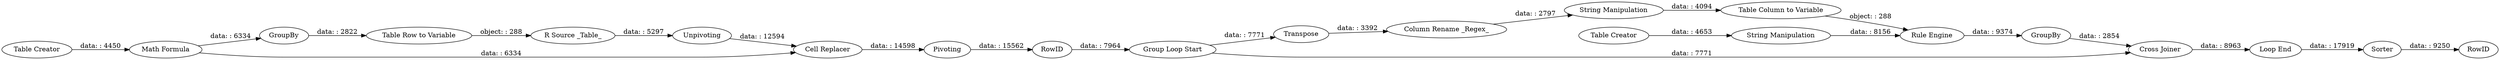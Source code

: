 digraph {
	"-7848753547853091030_325" [label=RowID]
	"-7848753547853091030_316" [label=Sorter]
	"-7848753547853091030_294" [label="Math Formula"]
	"-7848753547853091030_315" [label="Cross Joiner"]
	"-7848753547853091030_303" [label="Table Column to Variable"]
	"-7848753547853091030_312" [label="Loop End"]
	"-7848753547853091030_319" [label="R Source _Table_"]
	"-7848753547853091030_304" [label="Rule Engine"]
	"-7848753547853091030_313" [label="Column Rename _Regex_"]
	"-7848753547853091030_2" [label="Table Creator"]
	"-7848753547853091030_324" [label=RowID]
	"-7848753547853091030_323" [label=Pivoting]
	"-7848753547853091030_297" [label=GroupBy]
	"-7848753547853091030_305" [label="String Manipulation"]
	"-7848753547853091030_300" [label="Group Loop Start"]
	"-7848753547853091030_298" [label="Table Row to Variable"]
	"-7848753547853091030_301" [label=Transpose]
	"-7848753547853091030_307" [label="String Manipulation"]
	"-7848753547853091030_314" [label=GroupBy]
	"-7848753547853091030_322" [label=Unpivoting]
	"-7848753547853091030_1" [label="Table Creator"]
	"-7848753547853091030_321" [label="Cell Replacer"]
	"-7848753547853091030_304" -> "-7848753547853091030_314" [label="data: : 9374"]
	"-7848753547853091030_312" -> "-7848753547853091030_316" [label="data: : 17919"]
	"-7848753547853091030_303" -> "-7848753547853091030_304" [label="object: : 288"]
	"-7848753547853091030_321" -> "-7848753547853091030_323" [label="data: : 14598"]
	"-7848753547853091030_322" -> "-7848753547853091030_321" [label="data: : 12594"]
	"-7848753547853091030_307" -> "-7848753547853091030_304" [label="data: : 8156"]
	"-7848753547853091030_300" -> "-7848753547853091030_301" [label="data: : 7771"]
	"-7848753547853091030_305" -> "-7848753547853091030_303" [label="data: : 4094"]
	"-7848753547853091030_324" -> "-7848753547853091030_300" [label="data: : 7964"]
	"-7848753547853091030_298" -> "-7848753547853091030_319" [label="object: : 288"]
	"-7848753547853091030_316" -> "-7848753547853091030_325" [label="data: : 9250"]
	"-7848753547853091030_314" -> "-7848753547853091030_315" [label="data: : 2854"]
	"-7848753547853091030_315" -> "-7848753547853091030_312" [label="data: : 8963"]
	"-7848753547853091030_323" -> "-7848753547853091030_324" [label="data: : 15562"]
	"-7848753547853091030_294" -> "-7848753547853091030_321" [label="data: : 6334"]
	"-7848753547853091030_1" -> "-7848753547853091030_294" [label="data: : 4450"]
	"-7848753547853091030_313" -> "-7848753547853091030_305" [label="data: : 2797"]
	"-7848753547853091030_294" -> "-7848753547853091030_297" [label="data: : 6334"]
	"-7848753547853091030_297" -> "-7848753547853091030_298" [label="data: : 2822"]
	"-7848753547853091030_300" -> "-7848753547853091030_315" [label="data: : 7771"]
	"-7848753547853091030_319" -> "-7848753547853091030_322" [label="data: : 5297"]
	"-7848753547853091030_2" -> "-7848753547853091030_307" [label="data: : 4653"]
	"-7848753547853091030_301" -> "-7848753547853091030_313" [label="data: : 3392"]
	rankdir=LR
}
